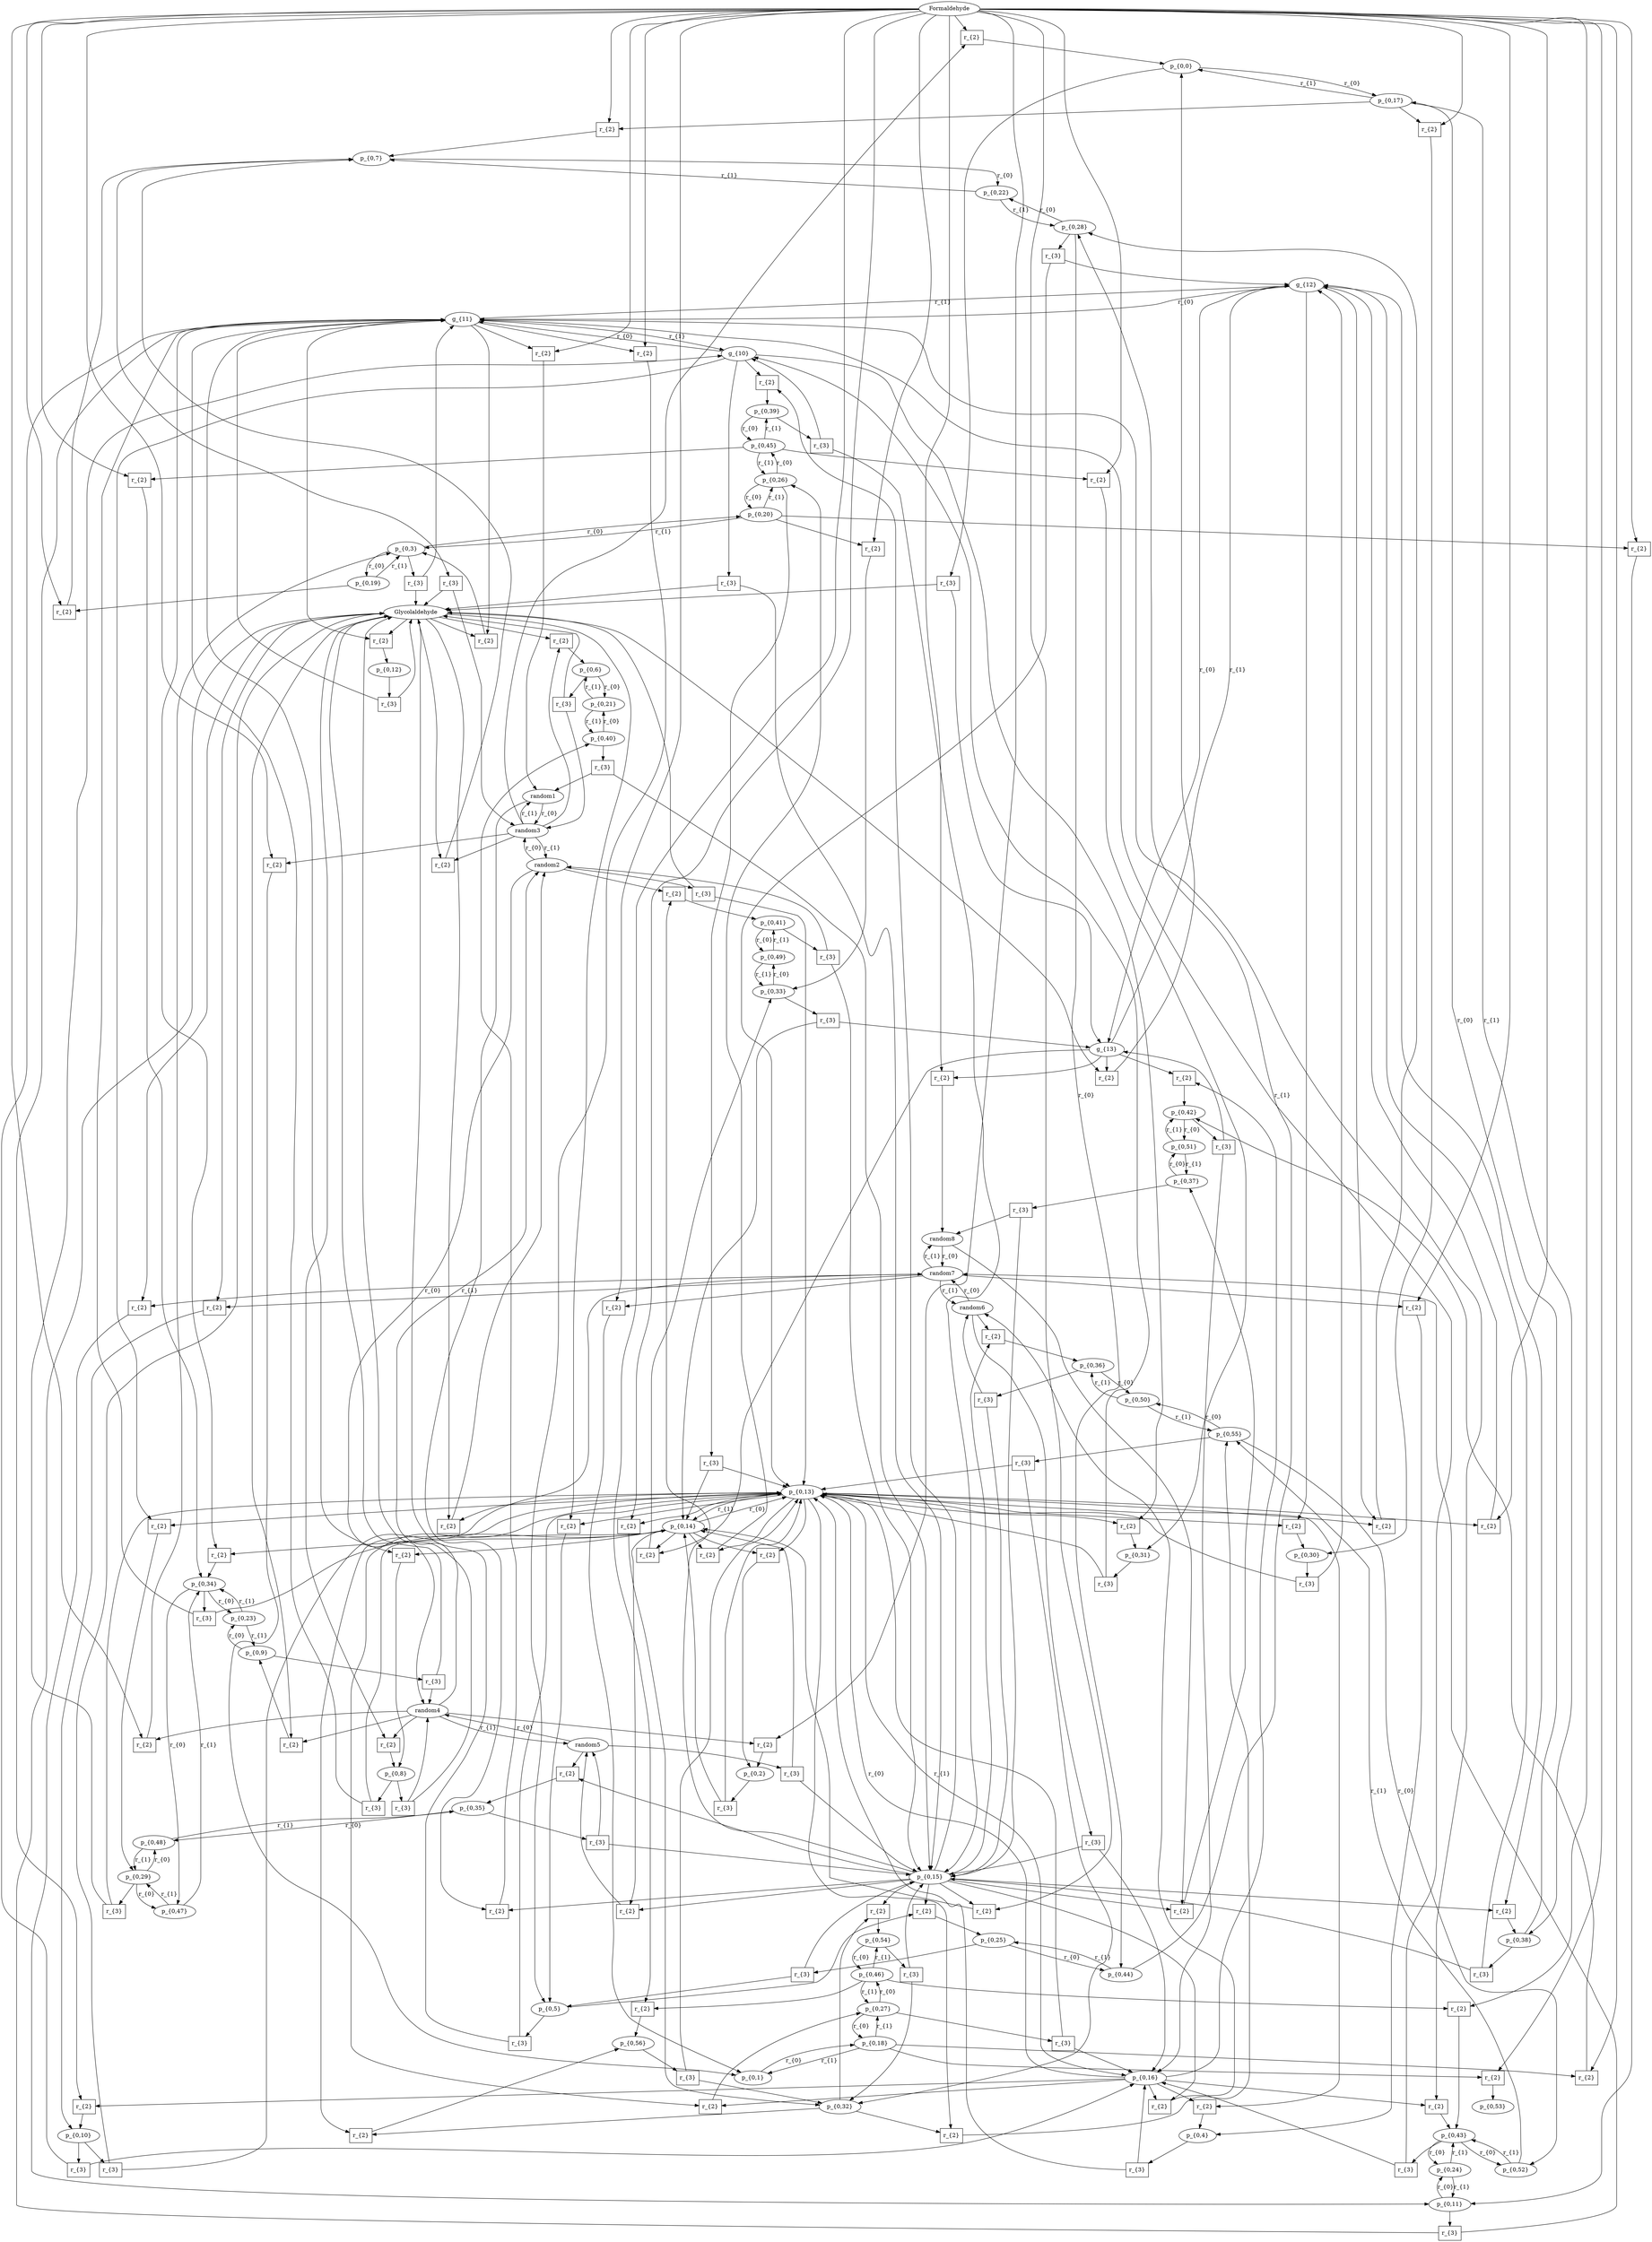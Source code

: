 digraph g {
// id = 0, graphName = Formaldehyde
"0-0" [ shape=ellipse label="Formaldehyde" image="out/077_g_0_11311100.svg" ];
// id = 1, graphName = Glycolaldehyde
"1-0" [ shape=ellipse label="Glycolaldehyde" image="out/078_g_1_11311100.svg" ];
// id = 2, graphName = random1
"2-0" [ shape=ellipse label="random1" image="out/079_g_2_11311100.svg" ];
// id = 3, graphName = random2
"3-0" [ shape=ellipse label="random2" image="out/080_g_3_11311100.svg" ];
// id = 4, graphName = random3
"4-0" [ shape=ellipse label="random3" image="out/081_g_4_11311100.svg" ];
// id = 5, graphName = random4
"5-0" [ shape=ellipse label="random4" image="out/082_g_5_11311100.svg" ];
// id = 6, graphName = random5
"6-0" [ shape=ellipse label="random5" image="out/083_g_6_11311100.svg" ];
// id = 7, graphName = random6
"7-0" [ shape=ellipse label="random6" image="out/084_g_7_11311100.svg" ];
// id = 8, graphName = random7
"8-0" [ shape=ellipse label="random7" image="out/085_g_8_11311100.svg" ];
// id = 9, graphName = random8
"9-0" [ shape=ellipse label="random8" image="out/086_g_9_11311100.svg" ];
// id = 10, graphName = g_{10}
"10-0" [ shape=ellipse label="g_{10}" image="out/087_g_10_11311100.svg" ];
// id = 11, graphName = g_{11}
"11-0" [ shape=ellipse label="g_{11}" image="out/088_g_11_11311100.svg" ];
// id = 12, graphName = g_{12}
"12-0" [ shape=ellipse label="g_{12}" image="out/089_g_12_11311100.svg" ];
// id = 13, graphName = g_{13}
"13-0" [ shape=ellipse label="g_{13}" image="out/090_g_13_11311100.svg" ];
// id = 32, graphName = p_{0,0}
"32-0" [ shape=ellipse label="p_{0,0}" image="out/092_g_37_11311100.svg" ];
// id = 34, graphName = p_{0,1}
"34-0" [ shape=ellipse label="p_{0,1}" image="out/094_g_38_11311100.svg" ];
// id = 36, graphName = p_{0,2}
"36-0" [ shape=ellipse label="p_{0,2}" image="out/096_g_39_11311100.svg" ];
// id = 38, graphName = p_{0,3}
"38-0" [ shape=ellipse label="p_{0,3}" image="out/098_g_40_11311100.svg" ];
// id = 40, graphName = p_{0,4}
"40-0" [ shape=ellipse label="p_{0,4}" image="out/100_g_41_11311100.svg" ];
// id = 43, graphName = p_{0,5}
"43-0" [ shape=ellipse label="p_{0,5}" image="out/102_g_43_11311100.svg" ];
// id = 47, graphName = p_{0,6}
"47-0" [ shape=ellipse label="p_{0,6}" image="out/104_g_47_11311100.svg" ];
// id = 49, graphName = p_{0,7}
"49-0" [ shape=ellipse label="p_{0,7}" image="out/106_g_48_11311100.svg" ];
// id = 51, graphName = p_{0,8}
"51-0" [ shape=ellipse label="p_{0,8}" image="out/108_g_49_11311100.svg" ];
// id = 53, graphName = p_{0,9}
"53-0" [ shape=ellipse label="p_{0,9}" image="out/110_g_50_11311100.svg" ];
// id = 55, graphName = p_{0,10}
"55-0" [ shape=ellipse label="p_{0,10}" image="out/112_g_51_11311100.svg" ];
// id = 57, graphName = p_{0,11}
"57-0" [ shape=ellipse label="p_{0,11}" image="out/114_g_52_11311100.svg" ];
// id = 59, graphName = p_{0,12}
"59-0" [ shape=ellipse label="p_{0,12}" image="out/116_g_53_11311100.svg" ];
// id = 63, graphName = p_{0,13}
"63-0" [ shape=ellipse label="p_{0,13}" image="out/118_g_132_11311100.svg" ];
// id = 65, graphName = p_{0,14}
"65-0" [ shape=ellipse label="p_{0,14}" image="out/120_g_133_11311100.svg" ];
// id = 66, graphName = p_{0,15}
"66-0" [ shape=ellipse label="p_{0,15}" image="out/122_g_134_11311100.svg" ];
// id = 68, graphName = p_{0,16}
"68-0" [ shape=ellipse label="p_{0,16}" image="out/124_g_135_11311100.svg" ];
// id = 71, graphName = p_{0,17}
"71-0" [ shape=ellipse label="p_{0,17}" image="out/126_g_145_11311100.svg" ];
// id = 73, graphName = p_{0,18}
"73-0" [ shape=ellipse label="p_{0,18}" image="out/128_g_147_11311100.svg" ];
// id = 75, graphName = p_{0,19}
"75-0" [ shape=ellipse label="p_{0,19}" image="out/130_g_148_11311100.svg" ];
// id = 77, graphName = p_{0,20}
"77-0" [ shape=ellipse label="p_{0,20}" image="out/132_g_149_11311100.svg" ];
// id = 79, graphName = p_{0,21}
"79-0" [ shape=ellipse label="p_{0,21}" image="out/134_g_150_11311100.svg" ];
// id = 81, graphName = p_{0,22}
"81-0" [ shape=ellipse label="p_{0,22}" image="out/136_g_152_11311100.svg" ];
// id = 83, graphName = p_{0,23}
"83-0" [ shape=ellipse label="p_{0,23}" image="out/138_g_153_11311100.svg" ];
// id = 85, graphName = p_{0,24}
"85-0" [ shape=ellipse label="p_{0,24}" image="out/140_g_155_11311100.svg" ];
// id = 91, graphName = p_{0,25}
"91-0" [ shape=ellipse label="p_{0,25}" image="out/142_g_235_11311100.svg" ];
// id = 93, graphName = p_{0,26}
"93-0" [ shape=ellipse label="p_{0,26}" image="out/144_g_345_11311100.svg" ];
// id = 95, graphName = p_{0,27}
"95-0" [ shape=ellipse label="p_{0,27}" image="out/146_g_346_11311100.svg" ];
// id = 97, graphName = p_{0,28}
"97-0" [ shape=ellipse label="p_{0,28}" image="out/148_g_350_11311100.svg" ];
// id = 99, graphName = p_{0,29}
"99-0" [ shape=ellipse label="p_{0,29}" image="out/150_g_351_11311100.svg" ];
// id = 105, graphName = p_{0,30}
"105-0" [ shape=ellipse label="p_{0,30}" image="out/152_g_361_11311100.svg" ];
// id = 107, graphName = p_{0,31}
"107-0" [ shape=ellipse label="p_{0,31}" image="out/154_g_362_11311100.svg" ];
// id = 109, graphName = p_{0,32}
"109-0" [ shape=ellipse label="p_{0,32}" image="out/156_g_365_11311100.svg" ];
// id = 113, graphName = p_{0,33}
"113-0" [ shape=ellipse label="p_{0,33}" image="out/158_g_373_11311100.svg" ];
// id = 116, graphName = p_{0,34}
"116-0" [ shape=ellipse label="p_{0,34}" image="out/160_g_376_11311100.svg" ];
// id = 119, graphName = p_{0,35}
"119-0" [ shape=ellipse label="p_{0,35}" image="out/162_g_380_11311100.svg" ];
// id = 121, graphName = p_{0,36}
"121-0" [ shape=ellipse label="p_{0,36}" image="out/164_g_381_11311100.svg" ];
// id = 123, graphName = p_{0,37}
"123-0" [ shape=ellipse label="p_{0,37}" image="out/166_g_382_11311100.svg" ];
// id = 125, graphName = p_{0,38}
"125-0" [ shape=ellipse label="p_{0,38}" image="out/168_g_383_11311100.svg" ];
// id = 127, graphName = p_{0,39}
"127-0" [ shape=ellipse label="p_{0,39}" image="out/170_g_384_11311100.svg" ];
// id = 129, graphName = p_{0,40}
"129-0" [ shape=ellipse label="p_{0,40}" image="out/172_g_385_11311100.svg" ];
// id = 131, graphName = p_{0,41}
"131-0" [ shape=ellipse label="p_{0,41}" image="out/174_g_386_11311100.svg" ];
// id = 134, graphName = p_{0,42}
"134-0" [ shape=ellipse label="p_{0,42}" image="out/176_g_392_11311100.svg" ];
// id = 137, graphName = p_{0,43}
"137-0" [ shape=ellipse label="p_{0,43}" image="out/178_g_395_11311100.svg" ];
// id = 153, graphName = p_{0,44}
"153-0" [ shape=ellipse label="p_{0,44}" image="out/180_g_458_11311100.svg" ];
// id = 156, graphName = p_{0,45}
"156-0" [ shape=ellipse label="p_{0,45}" image="out/182_g_460_11311100.svg" ];
// id = 159, graphName = p_{0,46}
"159-0" [ shape=ellipse label="p_{0,46}" image="out/184_g_463_11311100.svg" ];
// id = 163, graphName = p_{0,47}
"163-0" [ shape=ellipse label="p_{0,47}" image="out/186_g_468_11311100.svg" ];
// id = 165, graphName = p_{0,48}
"165-0" [ shape=ellipse label="p_{0,48}" image="out/188_g_469_11311100.svg" ];
// id = 167, graphName = p_{0,49}
"167-0" [ shape=ellipse label="p_{0,49}" image="out/190_g_471_11311100.svg" ];
// id = 172, graphName = p_{0,50}
"172-0" [ shape=ellipse label="p_{0,50}" image="out/192_g_476_11311100.svg" ];
// id = 174, graphName = p_{0,51}
"174-0" [ shape=ellipse label="p_{0,51}" image="out/194_g_477_11311100.svg" ];
// id = 181, graphName = p_{0,52}
"181-0" [ shape=ellipse label="p_{0,52}" image="out/196_g_484_11311100.svg" ];
// id = 201, graphName = p_{0,53}
"201-0" [ shape=ellipse label="p_{0,53}" image="out/198_g_629_11311100.svg" ];
// id = 207, graphName = p_{0,54}
"207-0" [ shape=ellipse label="p_{0,54}" image="out/200_g_1245_11311100.svg" ];
// id = 209, graphName = p_{0,55}
"209-0" [ shape=ellipse label="p_{0,55}" image="out/202_g_1257_11311100.svg" ];
// id = 211, graphName = p_{0,56}
"211-0" [ shape=ellipse label="p_{0,56}" image="out/204_g_1258_11311100.svg" ];
// id = 33{ 'Formaldehyde' 'random3' }, 'Aldol Addition ->', { 'p_{0,0}' }
"33-0" [ shape=box label="r_{2}" ];
// id = 35{ 'Formaldehyde' 'random3' }, 'Aldol Addition ->', { 'p_{0,1}' }
"35-0" [ shape=box label="r_{2}" ];
// id = 37{ 'Formaldehyde' 'random4' }, 'Aldol Addition ->', { 'p_{0,2}' }
"37-0" [ shape=box label="r_{2}" ];
// id = 39{ 'Formaldehyde' 'random4' }, 'Aldol Addition ->', { 'p_{0,3}' }
"39-0" [ shape=box label="r_{2}" ];
// id = 41{ 'Formaldehyde' 'random7' }, 'Aldol Addition ->', { 'p_{0,4}' }
"41-0" [ shape=box label="r_{2}" ];
// id = 42{ 'Formaldehyde' 'random7' }, 'Aldol Addition ->', { 'p_{0,1}' }
"42-0" [ shape=box label="r_{2}" ];
// id = 44{ 'Formaldehyde' 'g_{11}' }, 'Aldol Addition ->', { 'p_{0,5}' }
"44-0" [ shape=box label="r_{2}" ];
// id = 45{ 'Formaldehyde' 'g_{11}' }, 'Aldol Addition ->', { 'random1' }
"45-0" [ shape=box label="r_{2}" ];
// id = 46{ 'Formaldehyde' 'g_{13}' }, 'Aldol Addition ->', { 'random8' }
"46-0" [ shape=box label="r_{2}" ];
// id = 48{ 'Glycolaldehyde' 'random3' }, 'Aldol Addition ->', { 'p_{0,6}' }
"48-0" [ shape=box label="r_{2}" ];
// id = 50{ 'Glycolaldehyde' 'random3' }, 'Aldol Addition ->', { 'p_{0,7}' }
"50-0" [ shape=box label="r_{2}" ];
// id = 52{ 'Glycolaldehyde' 'random4' }, 'Aldol Addition ->', { 'p_{0,8}' }
"52-0" [ shape=box label="r_{2}" ];
// id = 54{ 'Glycolaldehyde' 'random4' }, 'Aldol Addition ->', { 'p_{0,9}' }
"54-0" [ shape=box label="r_{2}" ];
// id = 56{ 'Glycolaldehyde' 'random7' }, 'Aldol Addition ->', { 'p_{0,10}' }
"56-0" [ shape=box label="r_{2}" ];
// id = 58{ 'Glycolaldehyde' 'random7' }, 'Aldol Addition ->', { 'p_{0,11}' }
"58-0" [ shape=box label="r_{2}" ];
// id = 60{ 'Glycolaldehyde' 'g_{11}' }, 'Aldol Addition ->', { 'p_{0,12}' }
"60-0" [ shape=box label="r_{2}" ];
// id = 61{ 'Glycolaldehyde' 'g_{11}' }, 'Aldol Addition ->', { 'p_{0,3}' }
"61-0" [ shape=box label="r_{2}" ];
// id = 62{ 'Glycolaldehyde' 'g_{13}' }, 'Aldol Addition ->', { 'p_{0,0}' }
"62-0" [ shape=box label="r_{2}" ];
// id = 64{ 'random2' }, 'Aldol Addition <-', { 'Glycolaldehyde' 'p_{0,13}' }
"64-0" [ shape=box label="r_{3}" ];
// id = 67{ 'random5' }, 'Aldol Addition <-', { 'p_{0,14}' 'p_{0,15}' }
"67-0" [ shape=box label="r_{3}" ];
// id = 69{ 'random6' }, 'Aldol Addition <-', { 'p_{0,15}' 'p_{0,16}' }
"69-0" [ shape=box label="r_{3}" ];
// id = 70{ 'g_{10}' }, 'Aldol Addition <-', { 'Glycolaldehyde' 'p_{0,15}' }
"70-0" [ shape=box label="r_{3}" ];
// id = 92{ 'p_{0,5}' 'p_{0,15}' }, 'Aldol Addition ->', { 'p_{0,25}' }
"92-0" [ shape=box label="r_{2}" ];
// id = 94{ 'p_{0,13}' 'p_{0,14}' }, 'Aldol Addition ->', { 'p_{0,26}' }
"94-0" [ shape=box label="r_{2}" ];
// id = 96{ 'p_{0,13}' 'p_{0,16}' }, 'Aldol Addition ->', { 'p_{0,27}' }
"96-0" [ shape=box label="r_{2}" ];
// id = 98{ 'g_{12}' 'p_{0,13}' }, 'Aldol Addition ->', { 'p_{0,28}' }
"98-0" [ shape=box label="r_{2}" ];
// id = 100{ 'g_{10}' 'p_{0,13}' }, 'Aldol Addition ->', { 'p_{0,29}' }
"100-0" [ shape=box label="r_{2}" ];
// id = 101{ 'Formaldehyde' 'p_{0,13}' }, 'Aldol Addition ->', { 'g_{12}' }
"101-0" [ shape=box label="r_{2}" ];
// id = 102{ 'Glycolaldehyde' 'p_{0,13}' }, 'Aldol Addition ->', { 'random2' }
"102-0" [ shape=box label="r_{2}" ];
// id = 103{ 'p_{0,13}' 'p_{0,14}' }, 'Aldol Addition ->', { 'p_{0,2}' }
"103-0" [ shape=box label="r_{2}" ];
// id = 104{ 'p_{0,13}' 'p_{0,16}' }, 'Aldol Addition ->', { 'p_{0,4}' }
"104-0" [ shape=box label="r_{2}" ];
// id = 106{ 'g_{12}' 'p_{0,13}' }, 'Aldol Addition ->', { 'p_{0,30}' }
"106-0" [ shape=box label="r_{2}" ];
// id = 108{ 'g_{10}' 'p_{0,13}' }, 'Aldol Addition ->', { 'p_{0,31}' }
"108-0" [ shape=box label="r_{2}" ];
// id = 110{ 'Formaldehyde' 'p_{0,13}' }, 'Aldol Addition ->', { 'p_{0,32}' }
"110-0" [ shape=box label="r_{2}" ];
// id = 111{ 'Glycolaldehyde' 'p_{0,13}' }, 'Aldol Addition ->', { 'p_{0,5}' }
"111-0" [ shape=box label="r_{2}" ];
// id = 112{ 'p_{0,14}' 'p_{0,15}' }, 'Aldol Addition ->', { 'random5' }
"112-0" [ shape=box label="r_{2}" ];
// id = 114{ 'g_{13}' 'p_{0,14}' }, 'Aldol Addition ->', { 'p_{0,33}' }
"114-0" [ shape=box label="r_{2}" ];
// id = 115{ 'g_{11}' 'p_{0,14}' }, 'Aldol Addition ->', { 'p_{0,8}' }
"115-0" [ shape=box label="r_{2}" ];
// id = 117{ 'g_{11}' 'p_{0,14}' }, 'Aldol Addition ->', { 'p_{0,34}' }
"117-0" [ shape=box label="r_{2}" ];
// id = 118{ 'p_{0,15}' 'p_{0,16}' }, 'Aldol Addition ->', { 'random6' }
"118-0" [ shape=box label="r_{2}" ];
// id = 120{ 'random5' 'p_{0,15}' }, 'Aldol Addition ->', { 'p_{0,35}' }
"120-0" [ shape=box label="r_{2}" ];
// id = 122{ 'random6' 'p_{0,15}' }, 'Aldol Addition ->', { 'p_{0,36}' }
"122-0" [ shape=box label="r_{2}" ];
// id = 124{ 'random8' 'p_{0,15}' }, 'Aldol Addition ->', { 'p_{0,37}' }
"124-0" [ shape=box label="r_{2}" ];
// id = 126{ 'g_{12}' 'p_{0,15}' }, 'Aldol Addition ->', { 'p_{0,38}' }
"126-0" [ shape=box label="r_{2}" ];
// id = 128{ 'g_{10}' 'p_{0,15}' }, 'Aldol Addition ->', { 'p_{0,39}' }
"128-0" [ shape=box label="r_{2}" ];
// id = 130{ 'random1' 'p_{0,15}' }, 'Aldol Addition ->', { 'p_{0,40}' }
"130-0" [ shape=box label="r_{2}" ];
// id = 132{ 'random2' 'p_{0,15}' }, 'Aldol Addition ->', { 'p_{0,41}' }
"132-0" [ shape=box label="r_{2}" ];
// id = 133{ 'Formaldehyde' 'p_{0,15}' }, 'Aldol Addition ->', { 'p_{0,14}' }
"133-0" [ shape=box label="r_{2}" ];
// id = 135{ 'g_{13}' 'p_{0,16}' }, 'Aldol Addition ->', { 'p_{0,42}' }
"135-0" [ shape=box label="r_{2}" ];
// id = 136{ 'g_{11}' 'p_{0,16}' }, 'Aldol Addition ->', { 'p_{0,10}' }
"136-0" [ shape=box label="r_{2}" ];
// id = 138{ 'g_{11}' 'p_{0,16}' }, 'Aldol Addition ->', { 'p_{0,43}' }
"138-0" [ shape=box label="r_{2}" ];
// id = 139{ 'p_{0,0}' }, 'Aldol Addition <-', { 'Glycolaldehyde' 'g_{13}' }
"139-0" [ shape=box label="r_{3}" ];
// id = 140{ 'p_{0,2}' }, 'Aldol Addition <-', { 'p_{0,13}' 'p_{0,14}' }
"140-0" [ shape=box label="r_{3}" ];
// id = 141{ 'p_{0,3}' }, 'Aldol Addition <-', { 'Glycolaldehyde' 'g_{11}' }
"141-0" [ shape=box label="r_{3}" ];
// id = 142{ 'p_{0,4}' }, 'Aldol Addition <-', { 'p_{0,13}' 'p_{0,16}' }
"142-0" [ shape=box label="r_{3}" ];
// id = 143{ 'p_{0,5}' }, 'Aldol Addition <-', { 'Glycolaldehyde' 'p_{0,13}' }
"143-0" [ shape=box label="r_{3}" ];
// id = 144{ 'p_{0,6}' }, 'Aldol Addition <-', { 'Glycolaldehyde' 'random3' }
"144-0" [ shape=box label="r_{3}" ];
// id = 145{ 'p_{0,7}' }, 'Aldol Addition <-', { 'Glycolaldehyde' 'random3' }
"145-0" [ shape=box label="r_{3}" ];
// id = 146{ 'p_{0,8}' }, 'Aldol Addition <-', { 'g_{11}' 'p_{0,14}' }
"146-0" [ shape=box label="r_{3}" ];
// id = 147{ 'p_{0,8}' }, 'Aldol Addition <-', { 'Glycolaldehyde' 'random4' }
"147-0" [ shape=box label="r_{3}" ];
// id = 148{ 'p_{0,9}' }, 'Aldol Addition <-', { 'Glycolaldehyde' 'random4' }
"148-0" [ shape=box label="r_{3}" ];
// id = 149{ 'p_{0,10}' }, 'Aldol Addition <-', { 'g_{11}' 'p_{0,16}' }
"149-0" [ shape=box label="r_{3}" ];
// id = 150{ 'p_{0,10}' }, 'Aldol Addition <-', { 'Glycolaldehyde' 'random7' }
"150-0" [ shape=box label="r_{3}" ];
// id = 151{ 'p_{0,11}' }, 'Aldol Addition <-', { 'Glycolaldehyde' 'random7' }
"151-0" [ shape=box label="r_{3}" ];
// id = 152{ 'p_{0,12}' }, 'Aldol Addition <-', { 'Glycolaldehyde' 'g_{11}' }
"152-0" [ shape=box label="r_{3}" ];
// id = 199{ 'Formaldehyde' 'p_{0,17}' }, 'Aldol Addition ->', { 'p_{0,30}' }
"199-0" [ shape=box label="r_{2}" ];
// id = 200{ 'Formaldehyde' 'p_{0,17}' }, 'Aldol Addition ->', { 'p_{0,7}' }
"200-0" [ shape=box label="r_{2}" ];
// id = 202{ 'Formaldehyde' 'p_{0,18}' }, 'Aldol Addition ->', { 'p_{0,53}' }
"202-0" [ shape=box label="r_{2}" ];
// id = 203{ 'Formaldehyde' 'p_{0,18}' }, 'Aldol Addition ->', { 'p_{0,42}' }
"203-0" [ shape=box label="r_{2}" ];
// id = 204{ 'Formaldehyde' 'p_{0,19}' }, 'Aldol Addition ->', { 'p_{0,7}' }
"204-0" [ shape=box label="r_{2}" ];
// id = 205{ 'Formaldehyde' 'p_{0,20}' }, 'Aldol Addition ->', { 'p_{0,33}' }
"205-0" [ shape=box label="r_{2}" ];
// id = 206{ 'Formaldehyde' 'p_{0,20}' }, 'Aldol Addition ->', { 'p_{0,11}' }
"206-0" [ shape=box label="r_{2}" ];
// id = 208{ 'p_{0,15}' 'p_{0,32}' }, 'Aldol Addition ->', { 'p_{0,54}' }
"208-0" [ shape=box label="r_{2}" ];
// id = 210{ 'p_{0,13}' 'p_{0,32}' }, 'Aldol Addition ->', { 'p_{0,55}' }
"210-0" [ shape=box label="r_{2}" ];
// id = 212{ 'p_{0,13}' 'p_{0,32}' }, 'Aldol Addition ->', { 'p_{0,56}' }
"212-0" [ shape=box label="r_{2}" ];
// id = 213{ 'p_{0,25}' }, 'Aldol Addition <-', { 'p_{0,5}' 'p_{0,15}' }
"213-0" [ shape=box label="r_{3}" ];
// id = 214{ 'p_{0,26}' }, 'Aldol Addition <-', { 'p_{0,13}' 'p_{0,14}' }
"214-0" [ shape=box label="r_{3}" ];
// id = 215{ 'p_{0,27}' }, 'Aldol Addition <-', { 'p_{0,13}' 'p_{0,16}' }
"215-0" [ shape=box label="r_{3}" ];
// id = 216{ 'p_{0,28}' }, 'Aldol Addition <-', { 'g_{12}' 'p_{0,13}' }
"216-0" [ shape=box label="r_{3}" ];
// id = 217{ 'p_{0,29}' }, 'Aldol Addition <-', { 'g_{10}' 'p_{0,13}' }
"217-0" [ shape=box label="r_{3}" ];
// id = 218{ 'p_{0,30}' }, 'Aldol Addition <-', { 'g_{12}' 'p_{0,13}' }
"218-0" [ shape=box label="r_{3}" ];
// id = 219{ 'p_{0,31}' }, 'Aldol Addition <-', { 'g_{10}' 'p_{0,13}' }
"219-0" [ shape=box label="r_{3}" ];
// id = 220{ 'p_{0,33}' }, 'Aldol Addition <-', { 'g_{13}' 'p_{0,14}' }
"220-0" [ shape=box label="r_{3}" ];
// id = 221{ 'p_{0,34}' }, 'Aldol Addition <-', { 'g_{11}' 'p_{0,14}' }
"221-0" [ shape=box label="r_{3}" ];
// id = 222{ 'p_{0,35}' }, 'Aldol Addition <-', { 'random5' 'p_{0,15}' }
"222-0" [ shape=box label="r_{3}" ];
// id = 223{ 'p_{0,36}' }, 'Aldol Addition <-', { 'random6' 'p_{0,15}' }
"223-0" [ shape=box label="r_{3}" ];
// id = 224{ 'p_{0,37}' }, 'Aldol Addition <-', { 'random8' 'p_{0,15}' }
"224-0" [ shape=box label="r_{3}" ];
// id = 225{ 'p_{0,38}' }, 'Aldol Addition <-', { 'g_{12}' 'p_{0,15}' }
"225-0" [ shape=box label="r_{3}" ];
// id = 226{ 'p_{0,39}' }, 'Aldol Addition <-', { 'g_{10}' 'p_{0,15}' }
"226-0" [ shape=box label="r_{3}" ];
// id = 227{ 'p_{0,40}' }, 'Aldol Addition <-', { 'random1' 'p_{0,15}' }
"227-0" [ shape=box label="r_{3}" ];
// id = 228{ 'p_{0,41}' }, 'Aldol Addition <-', { 'random2' 'p_{0,15}' }
"228-0" [ shape=box label="r_{3}" ];
// id = 229{ 'p_{0,42}' }, 'Aldol Addition <-', { 'g_{13}' 'p_{0,16}' }
"229-0" [ shape=box label="r_{3}" ];
// id = 230{ 'p_{0,43}' }, 'Aldol Addition <-', { 'g_{11}' 'p_{0,16}' }
"230-0" [ shape=box label="r_{3}" ];
// id = 252{ 'Formaldehyde' 'p_{0,45}' }, 'Aldol Addition ->', { 'p_{0,31}' }
"252-0" [ shape=box label="r_{2}" ];
// id = 253{ 'Formaldehyde' 'p_{0,45}' }, 'Aldol Addition ->', { 'p_{0,34}' }
"253-0" [ shape=box label="r_{2}" ];
// id = 254{ 'Formaldehyde' 'p_{0,46}' }, 'Aldol Addition ->', { 'p_{0,56}' }
"254-0" [ shape=box label="r_{2}" ];
// id = 255{ 'Formaldehyde' 'p_{0,46}' }, 'Aldol Addition ->', { 'p_{0,43}' }
"255-0" [ shape=box label="r_{2}" ];
// id = 256{ 'p_{0,54}' }, 'Aldol Addition <-', { 'p_{0,15}' 'p_{0,32}' }
"256-0" [ shape=box label="r_{3}" ];
// id = 257{ 'p_{0,55}' }, 'Aldol Addition <-', { 'p_{0,13}' 'p_{0,32}' }
"257-0" [ shape=box label="r_{3}" ];
// id = 258{ 'p_{0,56}' }, 'Aldol Addition <-', { 'p_{0,13}' 'p_{0,32}' }
"258-0" [ shape=box label="r_{3}" ];
// id = 14{ 'random1' }, 'Keto-enol isomerization ->', { 'random3' }
"2-0" -> "4-0" [ label="r_{0}" ];
// id = 15{ 'random2' }, 'Keto-enol isomerization ->', { 'random3' }
"3-0" -> "4-0" [ label="r_{0}" ];
// id = 16{ 'random2' }, 'Keto-enol isomerization ->', { 'random4' }
"3-0" -> "5-0" [ label="r_{0}" ];
// id = 17{ 'random5' }, 'Keto-enol isomerization ->', { 'random4' }
"6-0" -> "5-0" [ label="r_{0}" ];
// id = 18{ 'random6' }, 'Keto-enol isomerization ->', { 'random7' }
"7-0" -> "8-0" [ label="r_{0}" ];
// id = 19{ 'random8' }, 'Keto-enol isomerization ->', { 'random7' }
"9-0" -> "8-0" [ label="r_{0}" ];
// id = 20{ 'g_{10}' }, 'Keto-enol isomerization ->', { 'g_{11}' }
"10-0" -> "11-0" [ label="r_{0}" ];
// id = 21{ 'g_{12}' }, 'Keto-enol isomerization ->', { 'g_{13}' }
"12-0" -> "13-0" [ label="r_{0}" ];
// id = 22{ 'g_{12}' }, 'Keto-enol isomerization ->', { 'g_{11}' }
"12-0" -> "11-0" [ label="r_{0}" ];
// id = 23{ 'random3' }, 'Keto-enol isomerization <-', { 'random2' }
"4-0" -> "3-0" [ label="r_{1}" ];
// id = 24{ 'random3' }, 'Keto-enol isomerization <-', { 'random1' }
"4-0" -> "2-0" [ label="r_{1}" ];
// id = 25{ 'random4' }, 'Keto-enol isomerization <-', { 'random5' }
"5-0" -> "6-0" [ label="r_{1}" ];
// id = 26{ 'random4' }, 'Keto-enol isomerization <-', { 'random2' }
"5-0" -> "3-0" [ label="r_{1}" ];
// id = 27{ 'random7' }, 'Keto-enol isomerization <-', { 'random6' }
"8-0" -> "7-0" [ label="r_{1}" ];
// id = 28{ 'random7' }, 'Keto-enol isomerization <-', { 'random8' }
"8-0" -> "9-0" [ label="r_{1}" ];
// id = 29{ 'g_{11}' }, 'Keto-enol isomerization <-', { 'g_{10}' }
"11-0" -> "10-0" [ label="r_{1}" ];
// id = 30{ 'g_{11}' }, 'Keto-enol isomerization <-', { 'g_{12}' }
"11-0" -> "12-0" [ label="r_{1}" ];
// id = 31{ 'g_{13}' }, 'Keto-enol isomerization <-', { 'g_{12}' }
"13-0" -> "12-0" [ label="r_{1}" ];
// id = 33{ 'Formaldehyde' 'random3' }, 'Aldol Addition ->', { 'p_{0,0}' }
"0-0" -> "33-0" [ ];
"4-0" -> "33-0" [ ];
"33-0" -> "32-0" [ ];
// id = 35{ 'Formaldehyde' 'random3' }, 'Aldol Addition ->', { 'p_{0,1}' }
"0-0" -> "35-0" [ ];
"4-0" -> "35-0" [ ];
"35-0" -> "34-0" [ ];
// id = 37{ 'Formaldehyde' 'random4' }, 'Aldol Addition ->', { 'p_{0,2}' }
"0-0" -> "37-0" [ ];
"5-0" -> "37-0" [ ];
"37-0" -> "36-0" [ ];
// id = 39{ 'Formaldehyde' 'random4' }, 'Aldol Addition ->', { 'p_{0,3}' }
"0-0" -> "39-0" [ ];
"5-0" -> "39-0" [ ];
"39-0" -> "38-0" [ ];
// id = 41{ 'Formaldehyde' 'random7' }, 'Aldol Addition ->', { 'p_{0,4}' }
"0-0" -> "41-0" [ ];
"8-0" -> "41-0" [ ];
"41-0" -> "40-0" [ ];
// id = 42{ 'Formaldehyde' 'random7' }, 'Aldol Addition ->', { 'p_{0,1}' }
"0-0" -> "42-0" [ ];
"8-0" -> "42-0" [ ];
"42-0" -> "34-0" [ ];
// id = 44{ 'Formaldehyde' 'g_{11}' }, 'Aldol Addition ->', { 'p_{0,5}' }
"0-0" -> "44-0" [ ];
"11-0" -> "44-0" [ ];
"44-0" -> "43-0" [ ];
// id = 45{ 'Formaldehyde' 'g_{11}' }, 'Aldol Addition ->', { 'random1' }
"0-0" -> "45-0" [ ];
"11-0" -> "45-0" [ ];
"45-0" -> "2-0" [ ];
// id = 46{ 'Formaldehyde' 'g_{13}' }, 'Aldol Addition ->', { 'random8' }
"0-0" -> "46-0" [ ];
"13-0" -> "46-0" [ ];
"46-0" -> "9-0" [ ];
// id = 48{ 'Glycolaldehyde' 'random3' }, 'Aldol Addition ->', { 'p_{0,6}' }
"1-0" -> "48-0" [ ];
"4-0" -> "48-0" [ ];
"48-0" -> "47-0" [ ];
// id = 50{ 'Glycolaldehyde' 'random3' }, 'Aldol Addition ->', { 'p_{0,7}' }
"1-0" -> "50-0" [ ];
"4-0" -> "50-0" [ ];
"50-0" -> "49-0" [ ];
// id = 52{ 'Glycolaldehyde' 'random4' }, 'Aldol Addition ->', { 'p_{0,8}' }
"1-0" -> "52-0" [ ];
"5-0" -> "52-0" [ ];
"52-0" -> "51-0" [ ];
// id = 54{ 'Glycolaldehyde' 'random4' }, 'Aldol Addition ->', { 'p_{0,9}' }
"1-0" -> "54-0" [ ];
"5-0" -> "54-0" [ ];
"54-0" -> "53-0" [ ];
// id = 56{ 'Glycolaldehyde' 'random7' }, 'Aldol Addition ->', { 'p_{0,10}' }
"1-0" -> "56-0" [ ];
"8-0" -> "56-0" [ ];
"56-0" -> "55-0" [ ];
// id = 58{ 'Glycolaldehyde' 'random7' }, 'Aldol Addition ->', { 'p_{0,11}' }
"1-0" -> "58-0" [ ];
"8-0" -> "58-0" [ ];
"58-0" -> "57-0" [ ];
// id = 60{ 'Glycolaldehyde' 'g_{11}' }, 'Aldol Addition ->', { 'p_{0,12}' }
"1-0" -> "60-0" [ ];
"11-0" -> "60-0" [ ];
"60-0" -> "59-0" [ ];
// id = 61{ 'Glycolaldehyde' 'g_{11}' }, 'Aldol Addition ->', { 'p_{0,3}' }
"1-0" -> "61-0" [ ];
"11-0" -> "61-0" [ ];
"61-0" -> "38-0" [ ];
// id = 62{ 'Glycolaldehyde' 'g_{13}' }, 'Aldol Addition ->', { 'p_{0,0}' }
"1-0" -> "62-0" [ ];
"13-0" -> "62-0" [ ];
"62-0" -> "32-0" [ ];
// id = 64{ 'random2' }, 'Aldol Addition <-', { 'Glycolaldehyde' 'p_{0,13}' }
"3-0" -> "64-0" [ ];
"64-0" -> "1-0" [ ];
"64-0" -> "63-0" [ ];
// id = 67{ 'random5' }, 'Aldol Addition <-', { 'p_{0,14}' 'p_{0,15}' }
"6-0" -> "67-0" [ ];
"67-0" -> "65-0" [ ];
"67-0" -> "66-0" [ ];
// id = 69{ 'random6' }, 'Aldol Addition <-', { 'p_{0,15}' 'p_{0,16}' }
"7-0" -> "69-0" [ ];
"69-0" -> "66-0" [ ];
"69-0" -> "68-0" [ ];
// id = 70{ 'g_{10}' }, 'Aldol Addition <-', { 'Glycolaldehyde' 'p_{0,15}' }
"10-0" -> "70-0" [ ];
"70-0" -> "1-0" [ ];
"70-0" -> "66-0" [ ];
// id = 72{ 'p_{0,0}' }, 'Keto-enol isomerization ->', { 'p_{0,17}' }
"32-0" -> "71-0" [ label="r_{0}" ];
// id = 74{ 'p_{0,1}' }, 'Keto-enol isomerization ->', { 'p_{0,18}' }
"34-0" -> "73-0" [ label="r_{0}" ];
// id = 76{ 'p_{0,3}' }, 'Keto-enol isomerization ->', { 'p_{0,19}' }
"38-0" -> "75-0" [ label="r_{0}" ];
// id = 78{ 'p_{0,3}' }, 'Keto-enol isomerization ->', { 'p_{0,20}' }
"38-0" -> "77-0" [ label="r_{0}" ];
// id = 80{ 'p_{0,6}' }, 'Keto-enol isomerization ->', { 'p_{0,21}' }
"47-0" -> "79-0" [ label="r_{0}" ];
// id = 82{ 'p_{0,7}' }, 'Keto-enol isomerization ->', { 'p_{0,22}' }
"49-0" -> "81-0" [ label="r_{0}" ];
// id = 84{ 'p_{0,9}' }, 'Keto-enol isomerization ->', { 'p_{0,23}' }
"53-0" -> "83-0" [ label="r_{0}" ];
// id = 86{ 'p_{0,11}' }, 'Keto-enol isomerization ->', { 'p_{0,24}' }
"57-0" -> "85-0" [ label="r_{0}" ];
// id = 87{ 'p_{0,14}' }, 'Keto-enol isomerization ->', { 'p_{0,13}' }
"65-0" -> "63-0" [ label="r_{0}" ];
// id = 88{ 'p_{0,16}' }, 'Keto-enol isomerization ->', { 'p_{0,13}' }
"68-0" -> "63-0" [ label="r_{0}" ];
// id = 89{ 'p_{0,13}' }, 'Keto-enol isomerization <-', { 'p_{0,16}' }
"63-0" -> "68-0" [ label="r_{1}" ];
// id = 90{ 'p_{0,13}' }, 'Keto-enol isomerization <-', { 'p_{0,14}' }
"63-0" -> "65-0" [ label="r_{1}" ];
// id = 92{ 'p_{0,5}' 'p_{0,15}' }, 'Aldol Addition ->', { 'p_{0,25}' }
"43-0" -> "92-0" [ ];
"66-0" -> "92-0" [ ];
"92-0" -> "91-0" [ ];
// id = 94{ 'p_{0,13}' 'p_{0,14}' }, 'Aldol Addition ->', { 'p_{0,26}' }
"63-0" -> "94-0" [ ];
"65-0" -> "94-0" [ ];
"94-0" -> "93-0" [ ];
// id = 96{ 'p_{0,13}' 'p_{0,16}' }, 'Aldol Addition ->', { 'p_{0,27}' }
"63-0" -> "96-0" [ ];
"68-0" -> "96-0" [ ];
"96-0" -> "95-0" [ ];
// id = 98{ 'g_{12}' 'p_{0,13}' }, 'Aldol Addition ->', { 'p_{0,28}' }
"12-0" -> "98-0" [ ];
"63-0" -> "98-0" [ ];
"98-0" -> "97-0" [ ];
// id = 100{ 'g_{10}' 'p_{0,13}' }, 'Aldol Addition ->', { 'p_{0,29}' }
"10-0" -> "100-0" [ ];
"63-0" -> "100-0" [ ];
"100-0" -> "99-0" [ ];
// id = 101{ 'Formaldehyde' 'p_{0,13}' }, 'Aldol Addition ->', { 'g_{12}' }
"0-0" -> "101-0" [ ];
"63-0" -> "101-0" [ ];
"101-0" -> "12-0" [ ];
// id = 102{ 'Glycolaldehyde' 'p_{0,13}' }, 'Aldol Addition ->', { 'random2' }
"1-0" -> "102-0" [ ];
"63-0" -> "102-0" [ ];
"102-0" -> "3-0" [ ];
// id = 103{ 'p_{0,13}' 'p_{0,14}' }, 'Aldol Addition ->', { 'p_{0,2}' }
"63-0" -> "103-0" [ ];
"65-0" -> "103-0" [ ];
"103-0" -> "36-0" [ ];
// id = 104{ 'p_{0,13}' 'p_{0,16}' }, 'Aldol Addition ->', { 'p_{0,4}' }
"63-0" -> "104-0" [ ];
"68-0" -> "104-0" [ ];
"104-0" -> "40-0" [ ];
// id = 106{ 'g_{12}' 'p_{0,13}' }, 'Aldol Addition ->', { 'p_{0,30}' }
"12-0" -> "106-0" [ ];
"63-0" -> "106-0" [ ];
"106-0" -> "105-0" [ ];
// id = 108{ 'g_{10}' 'p_{0,13}' }, 'Aldol Addition ->', { 'p_{0,31}' }
"10-0" -> "108-0" [ ];
"63-0" -> "108-0" [ ];
"108-0" -> "107-0" [ ];
// id = 110{ 'Formaldehyde' 'p_{0,13}' }, 'Aldol Addition ->', { 'p_{0,32}' }
"0-0" -> "110-0" [ ];
"63-0" -> "110-0" [ ];
"110-0" -> "109-0" [ ];
// id = 111{ 'Glycolaldehyde' 'p_{0,13}' }, 'Aldol Addition ->', { 'p_{0,5}' }
"1-0" -> "111-0" [ ];
"63-0" -> "111-0" [ ];
"111-0" -> "43-0" [ ];
// id = 112{ 'p_{0,14}' 'p_{0,15}' }, 'Aldol Addition ->', { 'random5' }
"65-0" -> "112-0" [ ];
"66-0" -> "112-0" [ ];
"112-0" -> "6-0" [ ];
// id = 114{ 'g_{13}' 'p_{0,14}' }, 'Aldol Addition ->', { 'p_{0,33}' }
"13-0" -> "114-0" [ ];
"65-0" -> "114-0" [ ];
"114-0" -> "113-0" [ ];
// id = 115{ 'g_{11}' 'p_{0,14}' }, 'Aldol Addition ->', { 'p_{0,8}' }
"11-0" -> "115-0" [ ];
"65-0" -> "115-0" [ ];
"115-0" -> "51-0" [ ];
// id = 117{ 'g_{11}' 'p_{0,14}' }, 'Aldol Addition ->', { 'p_{0,34}' }
"11-0" -> "117-0" [ ];
"65-0" -> "117-0" [ ];
"117-0" -> "116-0" [ ];
// id = 118{ 'p_{0,15}' 'p_{0,16}' }, 'Aldol Addition ->', { 'random6' }
"66-0" -> "118-0" [ ];
"68-0" -> "118-0" [ ];
"118-0" -> "7-0" [ ];
// id = 120{ 'random5' 'p_{0,15}' }, 'Aldol Addition ->', { 'p_{0,35}' }
"6-0" -> "120-0" [ ];
"66-0" -> "120-0" [ ];
"120-0" -> "119-0" [ ];
// id = 122{ 'random6' 'p_{0,15}' }, 'Aldol Addition ->', { 'p_{0,36}' }
"7-0" -> "122-0" [ ];
"66-0" -> "122-0" [ ];
"122-0" -> "121-0" [ ];
// id = 124{ 'random8' 'p_{0,15}' }, 'Aldol Addition ->', { 'p_{0,37}' }
"9-0" -> "124-0" [ ];
"66-0" -> "124-0" [ ];
"124-0" -> "123-0" [ ];
// id = 126{ 'g_{12}' 'p_{0,15}' }, 'Aldol Addition ->', { 'p_{0,38}' }
"12-0" -> "126-0" [ ];
"66-0" -> "126-0" [ ];
"126-0" -> "125-0" [ ];
// id = 128{ 'g_{10}' 'p_{0,15}' }, 'Aldol Addition ->', { 'p_{0,39}' }
"10-0" -> "128-0" [ ];
"66-0" -> "128-0" [ ];
"128-0" -> "127-0" [ ];
// id = 130{ 'random1' 'p_{0,15}' }, 'Aldol Addition ->', { 'p_{0,40}' }
"2-0" -> "130-0" [ ];
"66-0" -> "130-0" [ ];
"130-0" -> "129-0" [ ];
// id = 132{ 'random2' 'p_{0,15}' }, 'Aldol Addition ->', { 'p_{0,41}' }
"3-0" -> "132-0" [ ];
"66-0" -> "132-0" [ ];
"132-0" -> "131-0" [ ];
// id = 133{ 'Formaldehyde' 'p_{0,15}' }, 'Aldol Addition ->', { 'p_{0,14}' }
"0-0" -> "133-0" [ ];
"66-0" -> "133-0" [ ];
"133-0" -> "65-0" [ ];
// id = 135{ 'g_{13}' 'p_{0,16}' }, 'Aldol Addition ->', { 'p_{0,42}' }
"13-0" -> "135-0" [ ];
"68-0" -> "135-0" [ ];
"135-0" -> "134-0" [ ];
// id = 136{ 'g_{11}' 'p_{0,16}' }, 'Aldol Addition ->', { 'p_{0,10}' }
"11-0" -> "136-0" [ ];
"68-0" -> "136-0" [ ];
"136-0" -> "55-0" [ ];
// id = 138{ 'g_{11}' 'p_{0,16}' }, 'Aldol Addition ->', { 'p_{0,43}' }
"11-0" -> "138-0" [ ];
"68-0" -> "138-0" [ ];
"138-0" -> "137-0" [ ];
// id = 139{ 'p_{0,0}' }, 'Aldol Addition <-', { 'Glycolaldehyde' 'g_{13}' }
"32-0" -> "139-0" [ ];
"139-0" -> "1-0" [ ];
"139-0" -> "13-0" [ ];
// id = 140{ 'p_{0,2}' }, 'Aldol Addition <-', { 'p_{0,13}' 'p_{0,14}' }
"36-0" -> "140-0" [ ];
"140-0" -> "63-0" [ ];
"140-0" -> "65-0" [ ];
// id = 141{ 'p_{0,3}' }, 'Aldol Addition <-', { 'Glycolaldehyde' 'g_{11}' }
"38-0" -> "141-0" [ ];
"141-0" -> "1-0" [ ];
"141-0" -> "11-0" [ ];
// id = 142{ 'p_{0,4}' }, 'Aldol Addition <-', { 'p_{0,13}' 'p_{0,16}' }
"40-0" -> "142-0" [ ];
"142-0" -> "63-0" [ ];
"142-0" -> "68-0" [ ];
// id = 143{ 'p_{0,5}' }, 'Aldol Addition <-', { 'Glycolaldehyde' 'p_{0,13}' }
"43-0" -> "143-0" [ ];
"143-0" -> "1-0" [ ];
"143-0" -> "63-0" [ ];
// id = 144{ 'p_{0,6}' }, 'Aldol Addition <-', { 'Glycolaldehyde' 'random3' }
"47-0" -> "144-0" [ ];
"144-0" -> "1-0" [ ];
"144-0" -> "4-0" [ ];
// id = 145{ 'p_{0,7}' }, 'Aldol Addition <-', { 'Glycolaldehyde' 'random3' }
"49-0" -> "145-0" [ ];
"145-0" -> "1-0" [ ];
"145-0" -> "4-0" [ ];
// id = 146{ 'p_{0,8}' }, 'Aldol Addition <-', { 'g_{11}' 'p_{0,14}' }
"51-0" -> "146-0" [ ];
"146-0" -> "11-0" [ ];
"146-0" -> "65-0" [ ];
// id = 147{ 'p_{0,8}' }, 'Aldol Addition <-', { 'Glycolaldehyde' 'random4' }
"51-0" -> "147-0" [ ];
"147-0" -> "1-0" [ ];
"147-0" -> "5-0" [ ];
// id = 148{ 'p_{0,9}' }, 'Aldol Addition <-', { 'Glycolaldehyde' 'random4' }
"53-0" -> "148-0" [ ];
"148-0" -> "1-0" [ ];
"148-0" -> "5-0" [ ];
// id = 149{ 'p_{0,10}' }, 'Aldol Addition <-', { 'g_{11}' 'p_{0,16}' }
"55-0" -> "149-0" [ ];
"149-0" -> "11-0" [ ];
"149-0" -> "68-0" [ ];
// id = 150{ 'p_{0,10}' }, 'Aldol Addition <-', { 'Glycolaldehyde' 'random7' }
"55-0" -> "150-0" [ ];
"150-0" -> "1-0" [ ];
"150-0" -> "8-0" [ ];
// id = 151{ 'p_{0,11}' }, 'Aldol Addition <-', { 'Glycolaldehyde' 'random7' }
"57-0" -> "151-0" [ ];
"151-0" -> "1-0" [ ];
"151-0" -> "8-0" [ ];
// id = 152{ 'p_{0,12}' }, 'Aldol Addition <-', { 'Glycolaldehyde' 'g_{11}' }
"59-0" -> "152-0" [ ];
"152-0" -> "1-0" [ ];
"152-0" -> "11-0" [ ];
// id = 154{ 'p_{0,25}' }, 'Keto-enol isomerization ->', { 'p_{0,44}' }
"91-0" -> "153-0" [ label="r_{0}" ];
// id = 155{ 'p_{0,26}' }, 'Keto-enol isomerization ->', { 'p_{0,20}' }
"93-0" -> "77-0" [ label="r_{0}" ];
// id = 157{ 'p_{0,26}' }, 'Keto-enol isomerization ->', { 'p_{0,45}' }
"93-0" -> "156-0" [ label="r_{0}" ];
// id = 158{ 'p_{0,27}' }, 'Keto-enol isomerization ->', { 'p_{0,18}' }
"95-0" -> "73-0" [ label="r_{0}" ];
// id = 160{ 'p_{0,27}' }, 'Keto-enol isomerization ->', { 'p_{0,46}' }
"95-0" -> "159-0" [ label="r_{0}" ];
// id = 161{ 'p_{0,28}' }, 'Keto-enol isomerization ->', { 'p_{0,22}' }
"97-0" -> "81-0" [ label="r_{0}" ];
// id = 162{ 'p_{0,28}' }, 'Keto-enol isomerization ->', { 'p_{0,44}' }
"97-0" -> "153-0" [ label="r_{0}" ];
// id = 164{ 'p_{0,29}' }, 'Keto-enol isomerization ->', { 'p_{0,47}' }
"99-0" -> "163-0" [ label="r_{0}" ];
// id = 166{ 'p_{0,29}' }, 'Keto-enol isomerization ->', { 'p_{0,48}' }
"99-0" -> "165-0" [ label="r_{0}" ];
// id = 168{ 'p_{0,33}' }, 'Keto-enol isomerization ->', { 'p_{0,49}' }
"113-0" -> "167-0" [ label="r_{0}" ];
// id = 169{ 'p_{0,34}' }, 'Keto-enol isomerization ->', { 'p_{0,47}' }
"116-0" -> "163-0" [ label="r_{0}" ];
// id = 170{ 'p_{0,34}' }, 'Keto-enol isomerization ->', { 'p_{0,23}' }
"116-0" -> "83-0" [ label="r_{0}" ];
// id = 171{ 'p_{0,35}' }, 'Keto-enol isomerization ->', { 'p_{0,48}' }
"119-0" -> "165-0" [ label="r_{0}" ];
// id = 173{ 'p_{0,36}' }, 'Keto-enol isomerization ->', { 'p_{0,50}' }
"121-0" -> "172-0" [ label="r_{0}" ];
// id = 175{ 'p_{0,37}' }, 'Keto-enol isomerization ->', { 'p_{0,51}' }
"123-0" -> "174-0" [ label="r_{0}" ];
// id = 176{ 'p_{0,38}' }, 'Keto-enol isomerization ->', { 'p_{0,17}' }
"125-0" -> "71-0" [ label="r_{0}" ];
// id = 177{ 'p_{0,39}' }, 'Keto-enol isomerization ->', { 'p_{0,45}' }
"127-0" -> "156-0" [ label="r_{0}" ];
// id = 178{ 'p_{0,40}' }, 'Keto-enol isomerization ->', { 'p_{0,21}' }
"129-0" -> "79-0" [ label="r_{0}" ];
// id = 179{ 'p_{0,41}' }, 'Keto-enol isomerization ->', { 'p_{0,49}' }
"131-0" -> "167-0" [ label="r_{0}" ];
// id = 180{ 'p_{0,42}' }, 'Keto-enol isomerization ->', { 'p_{0,51}' }
"134-0" -> "174-0" [ label="r_{0}" ];
// id = 182{ 'p_{0,43}' }, 'Keto-enol isomerization ->', { 'p_{0,52}' }
"137-0" -> "181-0" [ label="r_{0}" ];
// id = 183{ 'p_{0,43}' }, 'Keto-enol isomerization ->', { 'p_{0,24}' }
"137-0" -> "85-0" [ label="r_{0}" ];
// id = 184{ 'p_{0,17}' }, 'Keto-enol isomerization <-', { 'p_{0,38}' }
"71-0" -> "125-0" [ label="r_{1}" ];
// id = 185{ 'p_{0,17}' }, 'Keto-enol isomerization <-', { 'p_{0,0}' }
"71-0" -> "32-0" [ label="r_{1}" ];
// id = 186{ 'p_{0,18}' }, 'Keto-enol isomerization <-', { 'p_{0,1}' }
"73-0" -> "34-0" [ label="r_{1}" ];
// id = 187{ 'p_{0,18}' }, 'Keto-enol isomerization <-', { 'p_{0,27}' }
"73-0" -> "95-0" [ label="r_{1}" ];
// id = 188{ 'p_{0,19}' }, 'Keto-enol isomerization <-', { 'p_{0,3}' }
"75-0" -> "38-0" [ label="r_{1}" ];
// id = 189{ 'p_{0,20}' }, 'Keto-enol isomerization <-', { 'p_{0,26}' }
"77-0" -> "93-0" [ label="r_{1}" ];
// id = 190{ 'p_{0,20}' }, 'Keto-enol isomerization <-', { 'p_{0,3}' }
"77-0" -> "38-0" [ label="r_{1}" ];
// id = 191{ 'p_{0,21}' }, 'Keto-enol isomerization <-', { 'p_{0,40}' }
"79-0" -> "129-0" [ label="r_{1}" ];
// id = 192{ 'p_{0,21}' }, 'Keto-enol isomerization <-', { 'p_{0,6}' }
"79-0" -> "47-0" [ label="r_{1}" ];
// id = 193{ 'p_{0,22}' }, 'Keto-enol isomerization <-', { 'p_{0,7}' }
"81-0" -> "49-0" [ label="r_{1}" ];
// id = 194{ 'p_{0,22}' }, 'Keto-enol isomerization <-', { 'p_{0,28}' }
"81-0" -> "97-0" [ label="r_{1}" ];
// id = 195{ 'p_{0,23}' }, 'Keto-enol isomerization <-', { 'p_{0,9}' }
"83-0" -> "53-0" [ label="r_{1}" ];
// id = 196{ 'p_{0,23}' }, 'Keto-enol isomerization <-', { 'p_{0,34}' }
"83-0" -> "116-0" [ label="r_{1}" ];
// id = 197{ 'p_{0,24}' }, 'Keto-enol isomerization <-', { 'p_{0,43}' }
"85-0" -> "137-0" [ label="r_{1}" ];
// id = 198{ 'p_{0,24}' }, 'Keto-enol isomerization <-', { 'p_{0,11}' }
"85-0" -> "57-0" [ label="r_{1}" ];
// id = 199{ 'Formaldehyde' 'p_{0,17}' }, 'Aldol Addition ->', { 'p_{0,30}' }
"0-0" -> "199-0" [ ];
"71-0" -> "199-0" [ ];
"199-0" -> "105-0" [ ];
// id = 200{ 'Formaldehyde' 'p_{0,17}' }, 'Aldol Addition ->', { 'p_{0,7}' }
"0-0" -> "200-0" [ ];
"71-0" -> "200-0" [ ];
"200-0" -> "49-0" [ ];
// id = 202{ 'Formaldehyde' 'p_{0,18}' }, 'Aldol Addition ->', { 'p_{0,53}' }
"0-0" -> "202-0" [ ];
"73-0" -> "202-0" [ ];
"202-0" -> "201-0" [ ];
// id = 203{ 'Formaldehyde' 'p_{0,18}' }, 'Aldol Addition ->', { 'p_{0,42}' }
"0-0" -> "203-0" [ ];
"73-0" -> "203-0" [ ];
"203-0" -> "134-0" [ ];
// id = 204{ 'Formaldehyde' 'p_{0,19}' }, 'Aldol Addition ->', { 'p_{0,7}' }
"0-0" -> "204-0" [ ];
"75-0" -> "204-0" [ ];
"204-0" -> "49-0" [ ];
// id = 205{ 'Formaldehyde' 'p_{0,20}' }, 'Aldol Addition ->', { 'p_{0,33}' }
"0-0" -> "205-0" [ ];
"77-0" -> "205-0" [ ];
"205-0" -> "113-0" [ ];
// id = 206{ 'Formaldehyde' 'p_{0,20}' }, 'Aldol Addition ->', { 'p_{0,11}' }
"0-0" -> "206-0" [ ];
"77-0" -> "206-0" [ ];
"206-0" -> "57-0" [ ];
// id = 208{ 'p_{0,15}' 'p_{0,32}' }, 'Aldol Addition ->', { 'p_{0,54}' }
"66-0" -> "208-0" [ ];
"109-0" -> "208-0" [ ];
"208-0" -> "207-0" [ ];
// id = 210{ 'p_{0,13}' 'p_{0,32}' }, 'Aldol Addition ->', { 'p_{0,55}' }
"63-0" -> "210-0" [ ];
"109-0" -> "210-0" [ ];
"210-0" -> "209-0" [ ];
// id = 212{ 'p_{0,13}' 'p_{0,32}' }, 'Aldol Addition ->', { 'p_{0,56}' }
"63-0" -> "212-0" [ ];
"109-0" -> "212-0" [ ];
"212-0" -> "211-0" [ ];
// id = 213{ 'p_{0,25}' }, 'Aldol Addition <-', { 'p_{0,5}' 'p_{0,15}' }
"91-0" -> "213-0" [ ];
"213-0" -> "43-0" [ ];
"213-0" -> "66-0" [ ];
// id = 214{ 'p_{0,26}' }, 'Aldol Addition <-', { 'p_{0,13}' 'p_{0,14}' }
"93-0" -> "214-0" [ ];
"214-0" -> "63-0" [ ];
"214-0" -> "65-0" [ ];
// id = 215{ 'p_{0,27}' }, 'Aldol Addition <-', { 'p_{0,13}' 'p_{0,16}' }
"95-0" -> "215-0" [ ];
"215-0" -> "63-0" [ ];
"215-0" -> "68-0" [ ];
// id = 216{ 'p_{0,28}' }, 'Aldol Addition <-', { 'g_{12}' 'p_{0,13}' }
"97-0" -> "216-0" [ ];
"216-0" -> "12-0" [ ];
"216-0" -> "63-0" [ ];
// id = 217{ 'p_{0,29}' }, 'Aldol Addition <-', { 'g_{10}' 'p_{0,13}' }
"99-0" -> "217-0" [ ];
"217-0" -> "10-0" [ ];
"217-0" -> "63-0" [ ];
// id = 218{ 'p_{0,30}' }, 'Aldol Addition <-', { 'g_{12}' 'p_{0,13}' }
"105-0" -> "218-0" [ ];
"218-0" -> "12-0" [ ];
"218-0" -> "63-0" [ ];
// id = 219{ 'p_{0,31}' }, 'Aldol Addition <-', { 'g_{10}' 'p_{0,13}' }
"107-0" -> "219-0" [ ];
"219-0" -> "10-0" [ ];
"219-0" -> "63-0" [ ];
// id = 220{ 'p_{0,33}' }, 'Aldol Addition <-', { 'g_{13}' 'p_{0,14}' }
"113-0" -> "220-0" [ ];
"220-0" -> "13-0" [ ];
"220-0" -> "65-0" [ ];
// id = 221{ 'p_{0,34}' }, 'Aldol Addition <-', { 'g_{11}' 'p_{0,14}' }
"116-0" -> "221-0" [ ];
"221-0" -> "11-0" [ ];
"221-0" -> "65-0" [ ];
// id = 222{ 'p_{0,35}' }, 'Aldol Addition <-', { 'random5' 'p_{0,15}' }
"119-0" -> "222-0" [ ];
"222-0" -> "6-0" [ ];
"222-0" -> "66-0" [ ];
// id = 223{ 'p_{0,36}' }, 'Aldol Addition <-', { 'random6' 'p_{0,15}' }
"121-0" -> "223-0" [ ];
"223-0" -> "7-0" [ ];
"223-0" -> "66-0" [ ];
// id = 224{ 'p_{0,37}' }, 'Aldol Addition <-', { 'random8' 'p_{0,15}' }
"123-0" -> "224-0" [ ];
"224-0" -> "9-0" [ ];
"224-0" -> "66-0" [ ];
// id = 225{ 'p_{0,38}' }, 'Aldol Addition <-', { 'g_{12}' 'p_{0,15}' }
"125-0" -> "225-0" [ ];
"225-0" -> "12-0" [ ];
"225-0" -> "66-0" [ ];
// id = 226{ 'p_{0,39}' }, 'Aldol Addition <-', { 'g_{10}' 'p_{0,15}' }
"127-0" -> "226-0" [ ];
"226-0" -> "10-0" [ ];
"226-0" -> "66-0" [ ];
// id = 227{ 'p_{0,40}' }, 'Aldol Addition <-', { 'random1' 'p_{0,15}' }
"129-0" -> "227-0" [ ];
"227-0" -> "2-0" [ ];
"227-0" -> "66-0" [ ];
// id = 228{ 'p_{0,41}' }, 'Aldol Addition <-', { 'random2' 'p_{0,15}' }
"131-0" -> "228-0" [ ];
"228-0" -> "3-0" [ ];
"228-0" -> "66-0" [ ];
// id = 229{ 'p_{0,42}' }, 'Aldol Addition <-', { 'g_{13}' 'p_{0,16}' }
"134-0" -> "229-0" [ ];
"229-0" -> "13-0" [ ];
"229-0" -> "68-0" [ ];
// id = 230{ 'p_{0,43}' }, 'Aldol Addition <-', { 'g_{11}' 'p_{0,16}' }
"137-0" -> "230-0" [ ];
"230-0" -> "11-0" [ ];
"230-0" -> "68-0" [ ];
// id = 231{ 'p_{0,54}' }, 'Keto-enol isomerization ->', { 'p_{0,46}' }
"207-0" -> "159-0" [ label="r_{0}" ];
// id = 232{ 'p_{0,55}' }, 'Keto-enol isomerization ->', { 'p_{0,52}' }
"209-0" -> "181-0" [ label="r_{0}" ];
// id = 233{ 'p_{0,55}' }, 'Keto-enol isomerization ->', { 'p_{0,50}' }
"209-0" -> "172-0" [ label="r_{0}" ];
// id = 234{ 'p_{0,44}' }, 'Keto-enol isomerization <-', { 'p_{0,25}' }
"153-0" -> "91-0" [ label="r_{1}" ];
// id = 235{ 'p_{0,44}' }, 'Keto-enol isomerization <-', { 'p_{0,28}' }
"153-0" -> "97-0" [ label="r_{1}" ];
// id = 236{ 'p_{0,45}' }, 'Keto-enol isomerization <-', { 'p_{0,39}' }
"156-0" -> "127-0" [ label="r_{1}" ];
// id = 237{ 'p_{0,45}' }, 'Keto-enol isomerization <-', { 'p_{0,26}' }
"156-0" -> "93-0" [ label="r_{1}" ];
// id = 238{ 'p_{0,46}' }, 'Keto-enol isomerization <-', { 'p_{0,54}' }
"159-0" -> "207-0" [ label="r_{1}" ];
// id = 239{ 'p_{0,46}' }, 'Keto-enol isomerization <-', { 'p_{0,27}' }
"159-0" -> "95-0" [ label="r_{1}" ];
// id = 240{ 'p_{0,47}' }, 'Keto-enol isomerization <-', { 'p_{0,29}' }
"163-0" -> "99-0" [ label="r_{1}" ];
// id = 241{ 'p_{0,47}' }, 'Keto-enol isomerization <-', { 'p_{0,34}' }
"163-0" -> "116-0" [ label="r_{1}" ];
// id = 242{ 'p_{0,48}' }, 'Keto-enol isomerization <-', { 'p_{0,35}' }
"165-0" -> "119-0" [ label="r_{1}" ];
// id = 243{ 'p_{0,48}' }, 'Keto-enol isomerization <-', { 'p_{0,29}' }
"165-0" -> "99-0" [ label="r_{1}" ];
// id = 244{ 'p_{0,49}' }, 'Keto-enol isomerization <-', { 'p_{0,41}' }
"167-0" -> "131-0" [ label="r_{1}" ];
// id = 245{ 'p_{0,49}' }, 'Keto-enol isomerization <-', { 'p_{0,33}' }
"167-0" -> "113-0" [ label="r_{1}" ];
// id = 246{ 'p_{0,50}' }, 'Keto-enol isomerization <-', { 'p_{0,36}' }
"172-0" -> "121-0" [ label="r_{1}" ];
// id = 247{ 'p_{0,50}' }, 'Keto-enol isomerization <-', { 'p_{0,55}' }
"172-0" -> "209-0" [ label="r_{1}" ];
// id = 248{ 'p_{0,51}' }, 'Keto-enol isomerization <-', { 'p_{0,37}' }
"174-0" -> "123-0" [ label="r_{1}" ];
// id = 249{ 'p_{0,51}' }, 'Keto-enol isomerization <-', { 'p_{0,42}' }
"174-0" -> "134-0" [ label="r_{1}" ];
// id = 250{ 'p_{0,52}' }, 'Keto-enol isomerization <-', { 'p_{0,43}' }
"181-0" -> "137-0" [ label="r_{1}" ];
// id = 251{ 'p_{0,52}' }, 'Keto-enol isomerization <-', { 'p_{0,55}' }
"181-0" -> "209-0" [ label="r_{1}" ];
// id = 252{ 'Formaldehyde' 'p_{0,45}' }, 'Aldol Addition ->', { 'p_{0,31}' }
"0-0" -> "252-0" [ ];
"156-0" -> "252-0" [ ];
"252-0" -> "107-0" [ ];
// id = 253{ 'Formaldehyde' 'p_{0,45}' }, 'Aldol Addition ->', { 'p_{0,34}' }
"0-0" -> "253-0" [ ];
"156-0" -> "253-0" [ ];
"253-0" -> "116-0" [ ];
// id = 254{ 'Formaldehyde' 'p_{0,46}' }, 'Aldol Addition ->', { 'p_{0,56}' }
"0-0" -> "254-0" [ ];
"159-0" -> "254-0" [ ];
"254-0" -> "211-0" [ ];
// id = 255{ 'Formaldehyde' 'p_{0,46}' }, 'Aldol Addition ->', { 'p_{0,43}' }
"0-0" -> "255-0" [ ];
"159-0" -> "255-0" [ ];
"255-0" -> "137-0" [ ];
// id = 256{ 'p_{0,54}' }, 'Aldol Addition <-', { 'p_{0,15}' 'p_{0,32}' }
"207-0" -> "256-0" [ ];
"256-0" -> "66-0" [ ];
"256-0" -> "109-0" [ ];
// id = 257{ 'p_{0,55}' }, 'Aldol Addition <-', { 'p_{0,13}' 'p_{0,32}' }
"209-0" -> "257-0" [ ];
"257-0" -> "63-0" [ ];
"257-0" -> "109-0" [ ];
// id = 258{ 'p_{0,56}' }, 'Aldol Addition <-', { 'p_{0,13}' 'p_{0,32}' }
"211-0" -> "258-0" [ ];
"258-0" -> "63-0" [ ];
"258-0" -> "109-0" [ ];
}
